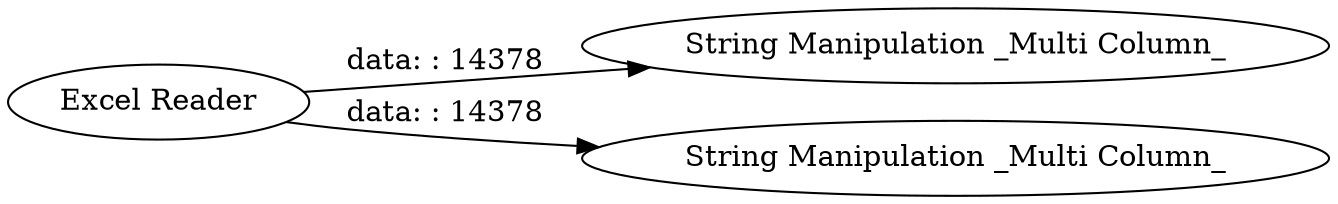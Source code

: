 digraph {
	"-3375191880753741596_1" [label="Excel Reader"]
	"-3375191880753741596_2" [label="String Manipulation _Multi Column_"]
	"-3375191880753741596_3" [label="String Manipulation _Multi Column_"]
	"-3375191880753741596_1" -> "-3375191880753741596_2" [label="data: : 14378"]
	"-3375191880753741596_1" -> "-3375191880753741596_3" [label="data: : 14378"]
	rankdir=LR
}
